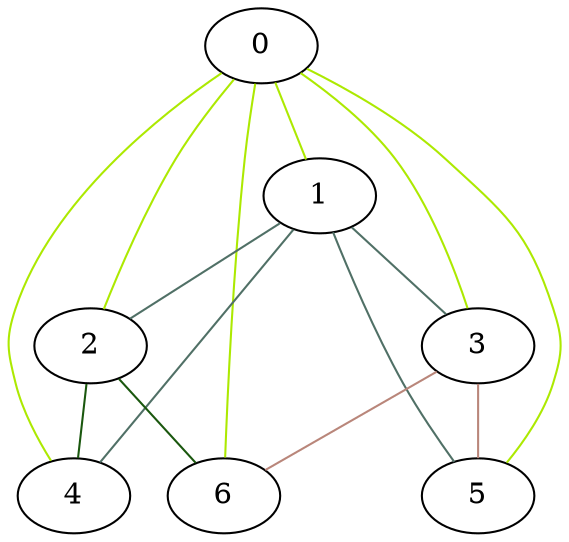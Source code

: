 graph G {
  0 -- 1 [color="#ace901"];
  0 -- 2 [color="#ace901"];
  0 -- 3 [color="#ace901"];
  0 -- 4 [color="#ace901"];
  0 -- 5 [color="#ace901"];
  0 -- 6 [color="#ace901"];
  1 -- 2 [color="#507066"];
  1 -- 3 [color="#507066"];
  1 -- 4 [color="#507066"];
  1 -- 5 [color="#507066"];
  2 -- 4 [color="#1a570e"];
  2 -- 6 [color="#1a570e"];
  3 -- 5 [color="#b9867a"];
  3 -- 6 [color="#b9867a"];
}
